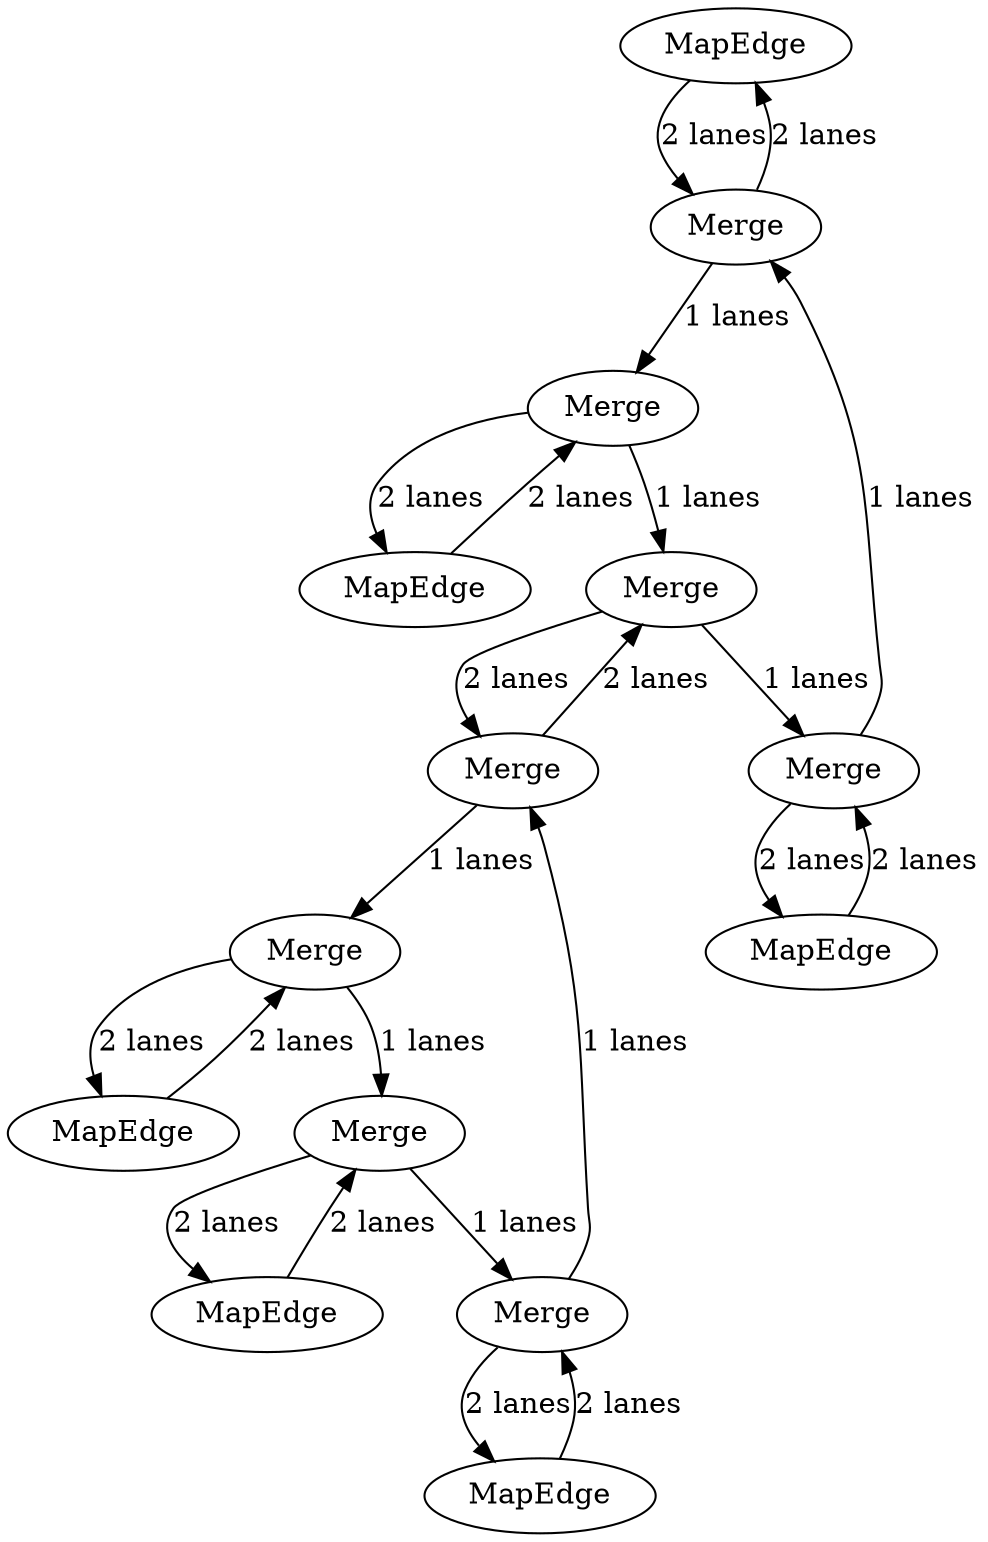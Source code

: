 digraph {
    0 [ label = "MapEdge" ]
    1 [ label = "Merge" ]
    2 [ label = "Merge" ]
    3 [ label = "MapEdge" ]
    4 [ label = "Merge" ]
    5 [ label = "Merge" ]
    6 [ label = "MapEdge" ]
    7 [ label = "Merge" ]
    8 [ label = "Merge" ]
    9 [ label = "MapEdge" ]
    10 [ label = "MapEdge" ]
    11 [ label = "Merge" ]
    12 [ label = "Merge" ]
    13 [ label = "MapEdge" ]
    0 -> 1 [ label = "2 lanes" ]
    1 -> 0 [ label = "2 lanes" ]
    2 -> 3 [ label = "2 lanes" ]
    3 -> 2 [ label = "2 lanes" ]
    4 -> 5 [ label = "2 lanes" ]
    5 -> 4 [ label = "2 lanes" ]
    6 -> 7 [ label = "2 lanes" ]
    7 -> 6 [ label = "2 lanes" ]
    8 -> 9 [ label = "2 lanes" ]
    9 -> 8 [ label = "2 lanes" ]
    10 -> 11 [ label = "2 lanes" ]
    11 -> 10 [ label = "2 lanes" ]
    12 -> 13 [ label = "2 lanes" ]
    13 -> 12 [ label = "2 lanes" ]
    4 -> 8 [ label = "1 lanes" ]
    8 -> 1 [ label = "1 lanes" ]
    1 -> 7 [ label = "1 lanes" ]
    7 -> 4 [ label = "1 lanes" ]
    2 -> 12 [ label = "1 lanes" ]
    12 -> 5 [ label = "1 lanes" ]
    5 -> 11 [ label = "1 lanes" ]
    11 -> 2 [ label = "1 lanes" ]
}

